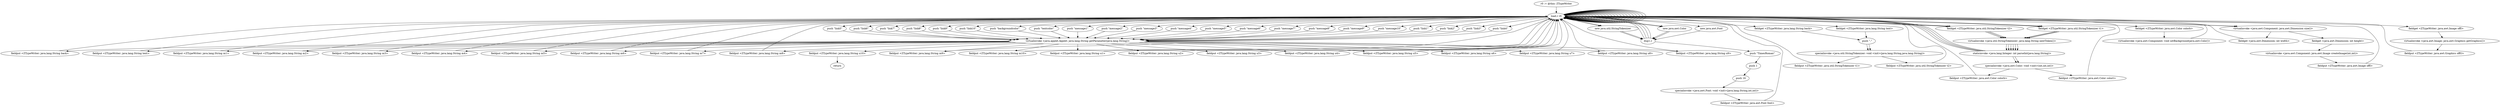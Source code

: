 digraph "" {
    "r0 := @this: ZTypeWriter"
    "load.r r0"
    "r0 := @this: ZTypeWriter"->"load.r r0";
    "load.r r0"->"load.r r0";
    "push \"backgroundcolor\""
    "load.r r0"->"push \"backgroundcolor\"";
    "virtualinvoke <java.applet.Applet: java.lang.String getParameter(java.lang.String)>"
    "push \"backgroundcolor\""->"virtualinvoke <java.applet.Applet: java.lang.String getParameter(java.lang.String)>";
    "fieldput <ZTypeWriter: java.lang.String back>"
    "virtualinvoke <java.applet.Applet: java.lang.String getParameter(java.lang.String)>"->"fieldput <ZTypeWriter: java.lang.String back>";
    "fieldput <ZTypeWriter: java.lang.String back>"->"load.r r0";
    "load.r r0"->"load.r r0";
    "push \"textcolor\""
    "load.r r0"->"push \"textcolor\"";
    "push \"textcolor\""->"virtualinvoke <java.applet.Applet: java.lang.String getParameter(java.lang.String)>";
    "fieldput <ZTypeWriter: java.lang.String text>"
    "virtualinvoke <java.applet.Applet: java.lang.String getParameter(java.lang.String)>"->"fieldput <ZTypeWriter: java.lang.String text>";
    "fieldput <ZTypeWriter: java.lang.String text>"->"load.r r0";
    "new java.util.StringTokenizer"
    "load.r r0"->"new java.util.StringTokenizer";
    "dup1.r"
    "new java.util.StringTokenizer"->"dup1.r";
    "dup1.r"->"load.r r0";
    "fieldget <ZTypeWriter: java.lang.String back>"
    "load.r r0"->"fieldget <ZTypeWriter: java.lang.String back>";
    "push \",\""
    "fieldget <ZTypeWriter: java.lang.String back>"->"push \",\"";
    "specialinvoke <java.util.StringTokenizer: void <init>(java.lang.String,java.lang.String)>"
    "push \",\""->"specialinvoke <java.util.StringTokenizer: void <init>(java.lang.String,java.lang.String)>";
    "fieldput <ZTypeWriter: java.util.StringTokenizer t1>"
    "specialinvoke <java.util.StringTokenizer: void <init>(java.lang.String,java.lang.String)>"->"fieldput <ZTypeWriter: java.util.StringTokenizer t1>";
    "fieldput <ZTypeWriter: java.util.StringTokenizer t1>"->"load.r r0";
    "new java.awt.Color"
    "load.r r0"->"new java.awt.Color";
    "new java.awt.Color"->"dup1.r";
    "dup1.r"->"load.r r0";
    "fieldget <ZTypeWriter: java.util.StringTokenizer t1>"
    "load.r r0"->"fieldget <ZTypeWriter: java.util.StringTokenizer t1>";
    "virtualinvoke <java.util.StringTokenizer: java.lang.String nextToken()>"
    "fieldget <ZTypeWriter: java.util.StringTokenizer t1>"->"virtualinvoke <java.util.StringTokenizer: java.lang.String nextToken()>";
    "staticinvoke <java.lang.Integer: int parseInt(java.lang.String)>"
    "virtualinvoke <java.util.StringTokenizer: java.lang.String nextToken()>"->"staticinvoke <java.lang.Integer: int parseInt(java.lang.String)>";
    "staticinvoke <java.lang.Integer: int parseInt(java.lang.String)>"->"load.r r0";
    "load.r r0"->"fieldget <ZTypeWriter: java.util.StringTokenizer t1>";
    "fieldget <ZTypeWriter: java.util.StringTokenizer t1>"->"virtualinvoke <java.util.StringTokenizer: java.lang.String nextToken()>";
    "virtualinvoke <java.util.StringTokenizer: java.lang.String nextToken()>"->"staticinvoke <java.lang.Integer: int parseInt(java.lang.String)>";
    "staticinvoke <java.lang.Integer: int parseInt(java.lang.String)>"->"load.r r0";
    "load.r r0"->"fieldget <ZTypeWriter: java.util.StringTokenizer t1>";
    "fieldget <ZTypeWriter: java.util.StringTokenizer t1>"->"virtualinvoke <java.util.StringTokenizer: java.lang.String nextToken()>";
    "virtualinvoke <java.util.StringTokenizer: java.lang.String nextToken()>"->"staticinvoke <java.lang.Integer: int parseInt(java.lang.String)>";
    "specialinvoke <java.awt.Color: void <init>(int,int,int)>"
    "staticinvoke <java.lang.Integer: int parseInt(java.lang.String)>"->"specialinvoke <java.awt.Color: void <init>(int,int,int)>";
    "fieldput <ZTypeWriter: java.awt.Color colorb>"
    "specialinvoke <java.awt.Color: void <init>(int,int,int)>"->"fieldput <ZTypeWriter: java.awt.Color colorb>";
    "fieldput <ZTypeWriter: java.awt.Color colorb>"->"load.r r0";
    "load.r r0"->"load.r r0";
    "fieldget <ZTypeWriter: java.awt.Color colorb>"
    "load.r r0"->"fieldget <ZTypeWriter: java.awt.Color colorb>";
    "virtualinvoke <java.awt.Component: void setBackground(java.awt.Color)>"
    "fieldget <ZTypeWriter: java.awt.Color colorb>"->"virtualinvoke <java.awt.Component: void setBackground(java.awt.Color)>";
    "virtualinvoke <java.awt.Component: void setBackground(java.awt.Color)>"->"load.r r0";
    "load.r r0"->"new java.util.StringTokenizer";
    "new java.util.StringTokenizer"->"dup1.r";
    "dup1.r"->"load.r r0";
    "fieldget <ZTypeWriter: java.lang.String text>"
    "load.r r0"->"fieldget <ZTypeWriter: java.lang.String text>";
    "fieldget <ZTypeWriter: java.lang.String text>"->"push \",\"";
    "push \",\""->"specialinvoke <java.util.StringTokenizer: void <init>(java.lang.String,java.lang.String)>";
    "fieldput <ZTypeWriter: java.util.StringTokenizer t2>"
    "specialinvoke <java.util.StringTokenizer: void <init>(java.lang.String,java.lang.String)>"->"fieldput <ZTypeWriter: java.util.StringTokenizer t2>";
    "fieldput <ZTypeWriter: java.util.StringTokenizer t2>"->"load.r r0";
    "load.r r0"->"new java.awt.Color";
    "new java.awt.Color"->"dup1.r";
    "dup1.r"->"load.r r0";
    "fieldget <ZTypeWriter: java.util.StringTokenizer t2>"
    "load.r r0"->"fieldget <ZTypeWriter: java.util.StringTokenizer t2>";
    "fieldget <ZTypeWriter: java.util.StringTokenizer t2>"->"virtualinvoke <java.util.StringTokenizer: java.lang.String nextToken()>";
    "virtualinvoke <java.util.StringTokenizer: java.lang.String nextToken()>"->"staticinvoke <java.lang.Integer: int parseInt(java.lang.String)>";
    "staticinvoke <java.lang.Integer: int parseInt(java.lang.String)>"->"load.r r0";
    "load.r r0"->"fieldget <ZTypeWriter: java.util.StringTokenizer t2>";
    "fieldget <ZTypeWriter: java.util.StringTokenizer t2>"->"virtualinvoke <java.util.StringTokenizer: java.lang.String nextToken()>";
    "virtualinvoke <java.util.StringTokenizer: java.lang.String nextToken()>"->"staticinvoke <java.lang.Integer: int parseInt(java.lang.String)>";
    "staticinvoke <java.lang.Integer: int parseInt(java.lang.String)>"->"load.r r0";
    "load.r r0"->"fieldget <ZTypeWriter: java.util.StringTokenizer t2>";
    "fieldget <ZTypeWriter: java.util.StringTokenizer t2>"->"virtualinvoke <java.util.StringTokenizer: java.lang.String nextToken()>";
    "virtualinvoke <java.util.StringTokenizer: java.lang.String nextToken()>"->"staticinvoke <java.lang.Integer: int parseInt(java.lang.String)>";
    "staticinvoke <java.lang.Integer: int parseInt(java.lang.String)>"->"specialinvoke <java.awt.Color: void <init>(int,int,int)>";
    "fieldput <ZTypeWriter: java.awt.Color colort>"
    "specialinvoke <java.awt.Color: void <init>(int,int,int)>"->"fieldput <ZTypeWriter: java.awt.Color colort>";
    "fieldput <ZTypeWriter: java.awt.Color colort>"->"load.r r0";
    "load.r r0"->"load.r r0";
    "load.r r0"->"load.r r0";
    "virtualinvoke <java.awt.Component: java.awt.Dimension size()>"
    "load.r r0"->"virtualinvoke <java.awt.Component: java.awt.Dimension size()>";
    "fieldget <java.awt.Dimension: int width>"
    "virtualinvoke <java.awt.Component: java.awt.Dimension size()>"->"fieldget <java.awt.Dimension: int width>";
    "fieldget <java.awt.Dimension: int width>"->"load.r r0";
    "load.r r0"->"virtualinvoke <java.awt.Component: java.awt.Dimension size()>";
    "fieldget <java.awt.Dimension: int height>"
    "virtualinvoke <java.awt.Component: java.awt.Dimension size()>"->"fieldget <java.awt.Dimension: int height>";
    "virtualinvoke <java.awt.Component: java.awt.Image createImage(int,int)>"
    "fieldget <java.awt.Dimension: int height>"->"virtualinvoke <java.awt.Component: java.awt.Image createImage(int,int)>";
    "fieldput <ZTypeWriter: java.awt.Image offI>"
    "virtualinvoke <java.awt.Component: java.awt.Image createImage(int,int)>"->"fieldput <ZTypeWriter: java.awt.Image offI>";
    "fieldput <ZTypeWriter: java.awt.Image offI>"->"load.r r0";
    "load.r r0"->"load.r r0";
    "fieldget <ZTypeWriter: java.awt.Image offI>"
    "load.r r0"->"fieldget <ZTypeWriter: java.awt.Image offI>";
    "virtualinvoke <java.awt.Image: java.awt.Graphics getGraphics()>"
    "fieldget <ZTypeWriter: java.awt.Image offI>"->"virtualinvoke <java.awt.Image: java.awt.Graphics getGraphics()>";
    "fieldput <ZTypeWriter: java.awt.Graphics offG>"
    "virtualinvoke <java.awt.Image: java.awt.Graphics getGraphics()>"->"fieldput <ZTypeWriter: java.awt.Graphics offG>";
    "fieldput <ZTypeWriter: java.awt.Graphics offG>"->"load.r r0";
    "new java.awt.Font"
    "load.r r0"->"new java.awt.Font";
    "new java.awt.Font"->"dup1.r";
    "push \"TimesRoman\""
    "dup1.r"->"push \"TimesRoman\"";
    "push 1"
    "push \"TimesRoman\""->"push 1";
    "push 16"
    "push 1"->"push 16";
    "specialinvoke <java.awt.Font: void <init>(java.lang.String,int,int)>"
    "push 16"->"specialinvoke <java.awt.Font: void <init>(java.lang.String,int,int)>";
    "fieldput <ZTypeWriter: java.awt.Font font>"
    "specialinvoke <java.awt.Font: void <init>(java.lang.String,int,int)>"->"fieldput <ZTypeWriter: java.awt.Font font>";
    "fieldput <ZTypeWriter: java.awt.Font font>"->"load.r r0";
    "load.r r0"->"load.r r0";
    "push \"message1\""
    "load.r r0"->"push \"message1\"";
    "push \"message1\""->"virtualinvoke <java.applet.Applet: java.lang.String getParameter(java.lang.String)>";
    "fieldput <ZTypeWriter: java.lang.String m1>"
    "virtualinvoke <java.applet.Applet: java.lang.String getParameter(java.lang.String)>"->"fieldput <ZTypeWriter: java.lang.String m1>";
    "fieldput <ZTypeWriter: java.lang.String m1>"->"load.r r0";
    "load.r r0"->"load.r r0";
    "push \"message2\""
    "load.r r0"->"push \"message2\"";
    "push \"message2\""->"virtualinvoke <java.applet.Applet: java.lang.String getParameter(java.lang.String)>";
    "fieldput <ZTypeWriter: java.lang.String m2>"
    "virtualinvoke <java.applet.Applet: java.lang.String getParameter(java.lang.String)>"->"fieldput <ZTypeWriter: java.lang.String m2>";
    "fieldput <ZTypeWriter: java.lang.String m2>"->"load.r r0";
    "load.r r0"->"load.r r0";
    "push \"message3\""
    "load.r r0"->"push \"message3\"";
    "push \"message3\""->"virtualinvoke <java.applet.Applet: java.lang.String getParameter(java.lang.String)>";
    "fieldput <ZTypeWriter: java.lang.String m3>"
    "virtualinvoke <java.applet.Applet: java.lang.String getParameter(java.lang.String)>"->"fieldput <ZTypeWriter: java.lang.String m3>";
    "fieldput <ZTypeWriter: java.lang.String m3>"->"load.r r0";
    "load.r r0"->"load.r r0";
    "push \"message4\""
    "load.r r0"->"push \"message4\"";
    "push \"message4\""->"virtualinvoke <java.applet.Applet: java.lang.String getParameter(java.lang.String)>";
    "fieldput <ZTypeWriter: java.lang.String m4>"
    "virtualinvoke <java.applet.Applet: java.lang.String getParameter(java.lang.String)>"->"fieldput <ZTypeWriter: java.lang.String m4>";
    "fieldput <ZTypeWriter: java.lang.String m4>"->"load.r r0";
    "load.r r0"->"load.r r0";
    "push \"message5\""
    "load.r r0"->"push \"message5\"";
    "push \"message5\""->"virtualinvoke <java.applet.Applet: java.lang.String getParameter(java.lang.String)>";
    "fieldput <ZTypeWriter: java.lang.String m5>"
    "virtualinvoke <java.applet.Applet: java.lang.String getParameter(java.lang.String)>"->"fieldput <ZTypeWriter: java.lang.String m5>";
    "fieldput <ZTypeWriter: java.lang.String m5>"->"load.r r0";
    "load.r r0"->"load.r r0";
    "push \"message6\""
    "load.r r0"->"push \"message6\"";
    "push \"message6\""->"virtualinvoke <java.applet.Applet: java.lang.String getParameter(java.lang.String)>";
    "fieldput <ZTypeWriter: java.lang.String m6>"
    "virtualinvoke <java.applet.Applet: java.lang.String getParameter(java.lang.String)>"->"fieldput <ZTypeWriter: java.lang.String m6>";
    "fieldput <ZTypeWriter: java.lang.String m6>"->"load.r r0";
    "load.r r0"->"load.r r0";
    "push \"message7\""
    "load.r r0"->"push \"message7\"";
    "push \"message7\""->"virtualinvoke <java.applet.Applet: java.lang.String getParameter(java.lang.String)>";
    "fieldput <ZTypeWriter: java.lang.String m7>"
    "virtualinvoke <java.applet.Applet: java.lang.String getParameter(java.lang.String)>"->"fieldput <ZTypeWriter: java.lang.String m7>";
    "fieldput <ZTypeWriter: java.lang.String m7>"->"load.r r0";
    "load.r r0"->"load.r r0";
    "push \"message8\""
    "load.r r0"->"push \"message8\"";
    "push \"message8\""->"virtualinvoke <java.applet.Applet: java.lang.String getParameter(java.lang.String)>";
    "fieldput <ZTypeWriter: java.lang.String m8>"
    "virtualinvoke <java.applet.Applet: java.lang.String getParameter(java.lang.String)>"->"fieldput <ZTypeWriter: java.lang.String m8>";
    "fieldput <ZTypeWriter: java.lang.String m8>"->"load.r r0";
    "load.r r0"->"load.r r0";
    "push \"message9\""
    "load.r r0"->"push \"message9\"";
    "push \"message9\""->"virtualinvoke <java.applet.Applet: java.lang.String getParameter(java.lang.String)>";
    "fieldput <ZTypeWriter: java.lang.String m9>"
    "virtualinvoke <java.applet.Applet: java.lang.String getParameter(java.lang.String)>"->"fieldput <ZTypeWriter: java.lang.String m9>";
    "fieldput <ZTypeWriter: java.lang.String m9>"->"load.r r0";
    "load.r r0"->"load.r r0";
    "push \"message10\""
    "load.r r0"->"push \"message10\"";
    "push \"message10\""->"virtualinvoke <java.applet.Applet: java.lang.String getParameter(java.lang.String)>";
    "fieldput <ZTypeWriter: java.lang.String m10>"
    "virtualinvoke <java.applet.Applet: java.lang.String getParameter(java.lang.String)>"->"fieldput <ZTypeWriter: java.lang.String m10>";
    "fieldput <ZTypeWriter: java.lang.String m10>"->"load.r r0";
    "load.r r0"->"load.r r0";
    "push \"link1\""
    "load.r r0"->"push \"link1\"";
    "push \"link1\""->"virtualinvoke <java.applet.Applet: java.lang.String getParameter(java.lang.String)>";
    "fieldput <ZTypeWriter: java.lang.String u1>"
    "virtualinvoke <java.applet.Applet: java.lang.String getParameter(java.lang.String)>"->"fieldput <ZTypeWriter: java.lang.String u1>";
    "fieldput <ZTypeWriter: java.lang.String u1>"->"load.r r0";
    "load.r r0"->"load.r r0";
    "push \"link2\""
    "load.r r0"->"push \"link2\"";
    "push \"link2\""->"virtualinvoke <java.applet.Applet: java.lang.String getParameter(java.lang.String)>";
    "fieldput <ZTypeWriter: java.lang.String u2>"
    "virtualinvoke <java.applet.Applet: java.lang.String getParameter(java.lang.String)>"->"fieldput <ZTypeWriter: java.lang.String u2>";
    "fieldput <ZTypeWriter: java.lang.String u2>"->"load.r r0";
    "load.r r0"->"load.r r0";
    "push \"link3\""
    "load.r r0"->"push \"link3\"";
    "push \"link3\""->"virtualinvoke <java.applet.Applet: java.lang.String getParameter(java.lang.String)>";
    "fieldput <ZTypeWriter: java.lang.String u3>"
    "virtualinvoke <java.applet.Applet: java.lang.String getParameter(java.lang.String)>"->"fieldput <ZTypeWriter: java.lang.String u3>";
    "fieldput <ZTypeWriter: java.lang.String u3>"->"load.r r0";
    "load.r r0"->"load.r r0";
    "push \"link4\""
    "load.r r0"->"push \"link4\"";
    "push \"link4\""->"virtualinvoke <java.applet.Applet: java.lang.String getParameter(java.lang.String)>";
    "fieldput <ZTypeWriter: java.lang.String u4>"
    "virtualinvoke <java.applet.Applet: java.lang.String getParameter(java.lang.String)>"->"fieldput <ZTypeWriter: java.lang.String u4>";
    "fieldput <ZTypeWriter: java.lang.String u4>"->"load.r r0";
    "load.r r0"->"load.r r0";
    "push \"link5\""
    "load.r r0"->"push \"link5\"";
    "push \"link5\""->"virtualinvoke <java.applet.Applet: java.lang.String getParameter(java.lang.String)>";
    "fieldput <ZTypeWriter: java.lang.String u5>"
    "virtualinvoke <java.applet.Applet: java.lang.String getParameter(java.lang.String)>"->"fieldput <ZTypeWriter: java.lang.String u5>";
    "fieldput <ZTypeWriter: java.lang.String u5>"->"load.r r0";
    "load.r r0"->"load.r r0";
    "push \"link6\""
    "load.r r0"->"push \"link6\"";
    "push \"link6\""->"virtualinvoke <java.applet.Applet: java.lang.String getParameter(java.lang.String)>";
    "fieldput <ZTypeWriter: java.lang.String u6>"
    "virtualinvoke <java.applet.Applet: java.lang.String getParameter(java.lang.String)>"->"fieldput <ZTypeWriter: java.lang.String u6>";
    "fieldput <ZTypeWriter: java.lang.String u6>"->"load.r r0";
    "load.r r0"->"load.r r0";
    "push \"link7\""
    "load.r r0"->"push \"link7\"";
    "push \"link7\""->"virtualinvoke <java.applet.Applet: java.lang.String getParameter(java.lang.String)>";
    "fieldput <ZTypeWriter: java.lang.String u7>"
    "virtualinvoke <java.applet.Applet: java.lang.String getParameter(java.lang.String)>"->"fieldput <ZTypeWriter: java.lang.String u7>";
    "fieldput <ZTypeWriter: java.lang.String u7>"->"load.r r0";
    "load.r r0"->"load.r r0";
    "push \"link8\""
    "load.r r0"->"push \"link8\"";
    "push \"link8\""->"virtualinvoke <java.applet.Applet: java.lang.String getParameter(java.lang.String)>";
    "fieldput <ZTypeWriter: java.lang.String u8>"
    "virtualinvoke <java.applet.Applet: java.lang.String getParameter(java.lang.String)>"->"fieldput <ZTypeWriter: java.lang.String u8>";
    "fieldput <ZTypeWriter: java.lang.String u8>"->"load.r r0";
    "load.r r0"->"load.r r0";
    "push \"link9\""
    "load.r r0"->"push \"link9\"";
    "push \"link9\""->"virtualinvoke <java.applet.Applet: java.lang.String getParameter(java.lang.String)>";
    "fieldput <ZTypeWriter: java.lang.String u9>"
    "virtualinvoke <java.applet.Applet: java.lang.String getParameter(java.lang.String)>"->"fieldput <ZTypeWriter: java.lang.String u9>";
    "fieldput <ZTypeWriter: java.lang.String u9>"->"load.r r0";
    "load.r r0"->"load.r r0";
    "push \"link10\""
    "load.r r0"->"push \"link10\"";
    "push \"link10\""->"virtualinvoke <java.applet.Applet: java.lang.String getParameter(java.lang.String)>";
    "fieldput <ZTypeWriter: java.lang.String u10>"
    "virtualinvoke <java.applet.Applet: java.lang.String getParameter(java.lang.String)>"->"fieldput <ZTypeWriter: java.lang.String u10>";
    "return"
    "fieldput <ZTypeWriter: java.lang.String u10>"->"return";
}
